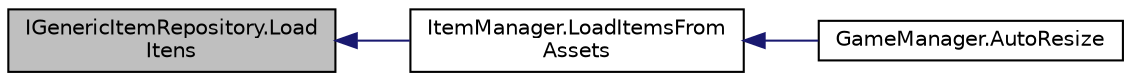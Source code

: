 digraph "IGenericItemRepository.LoadItens"
{
  edge [fontname="Helvetica",fontsize="10",labelfontname="Helvetica",labelfontsize="10"];
  node [fontname="Helvetica",fontsize="10",shape=record];
  rankdir="LR";
  Node5 [label="IGenericItemRepository.Load\lItens",height=0.2,width=0.4,color="black", fillcolor="grey75", style="filled", fontcolor="black"];
  Node5 -> Node6 [dir="back",color="midnightblue",fontsize="10",style="solid",fontname="Helvetica"];
  Node6 [label="ItemManager.LoadItemsFrom\lAssets",height=0.2,width=0.4,color="black", fillcolor="white", style="filled",URL="$class_item_manager.html#a1d18a758e4f5216959341e48be870b3d",tooltip="Loads the itens from repository. "];
  Node6 -> Node7 [dir="back",color="midnightblue",fontsize="10",style="solid",fontname="Helvetica"];
  Node7 [label="GameManager.AutoResize",height=0.2,width=0.4,color="black", fillcolor="white", style="filled",URL="$class_game_manager.html#a4f96a39e9bce46cd827713594478859a",tooltip="Developed by: Lucas (lss5); Adjusts width and height of a GUI for it stays in proportion with the use..."];
}
